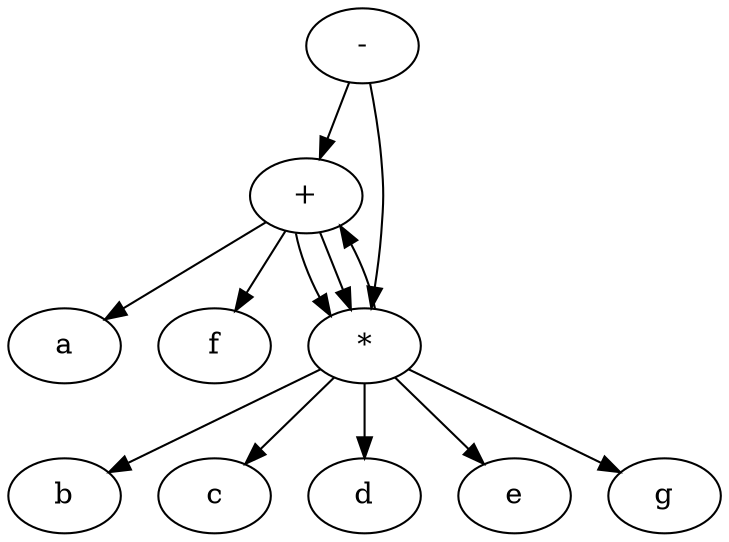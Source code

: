 digraph G {
"a" [label="a"]
"+" [label="+"]
"+" -> "a"
"+" -> "*"
"b" [label="b"]
"*" [label="*"]
"*" -> "b"
"*" -> "c"
"c" [label="c"]
"-" [label="-"]
"-" -> "+"
"-" -> "*"
"d" [label="d"]
"*" [label="*"]
"*" -> "d"
"*" -> "e"
"e" [label="e"]
"+" [label="+"]
"+" -> "*"
"+" -> "f"
"f" [label="f"]
"*" [label="*"]
"*" -> "+"
"*" -> "g"
"g" [label="g"]
}